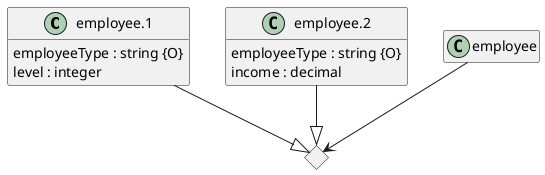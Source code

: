 @startuml
hide <<Method>> circle
hide <<Response>> circle
hide <<Parameter>> circle
hide empty methods
hide empty fields
set namespaceSeparator none

class "employee.1" {
  employeeType : string {O}
  level : integer
}

class "employee.2" {
  employeeType : string {O}
  income : decimal
}

class "employee" {
}

diamond anon1

"employee" --> "anon1"

"employee.1" --|> "anon1"

"employee.2" --|> "anon1"

@enduml